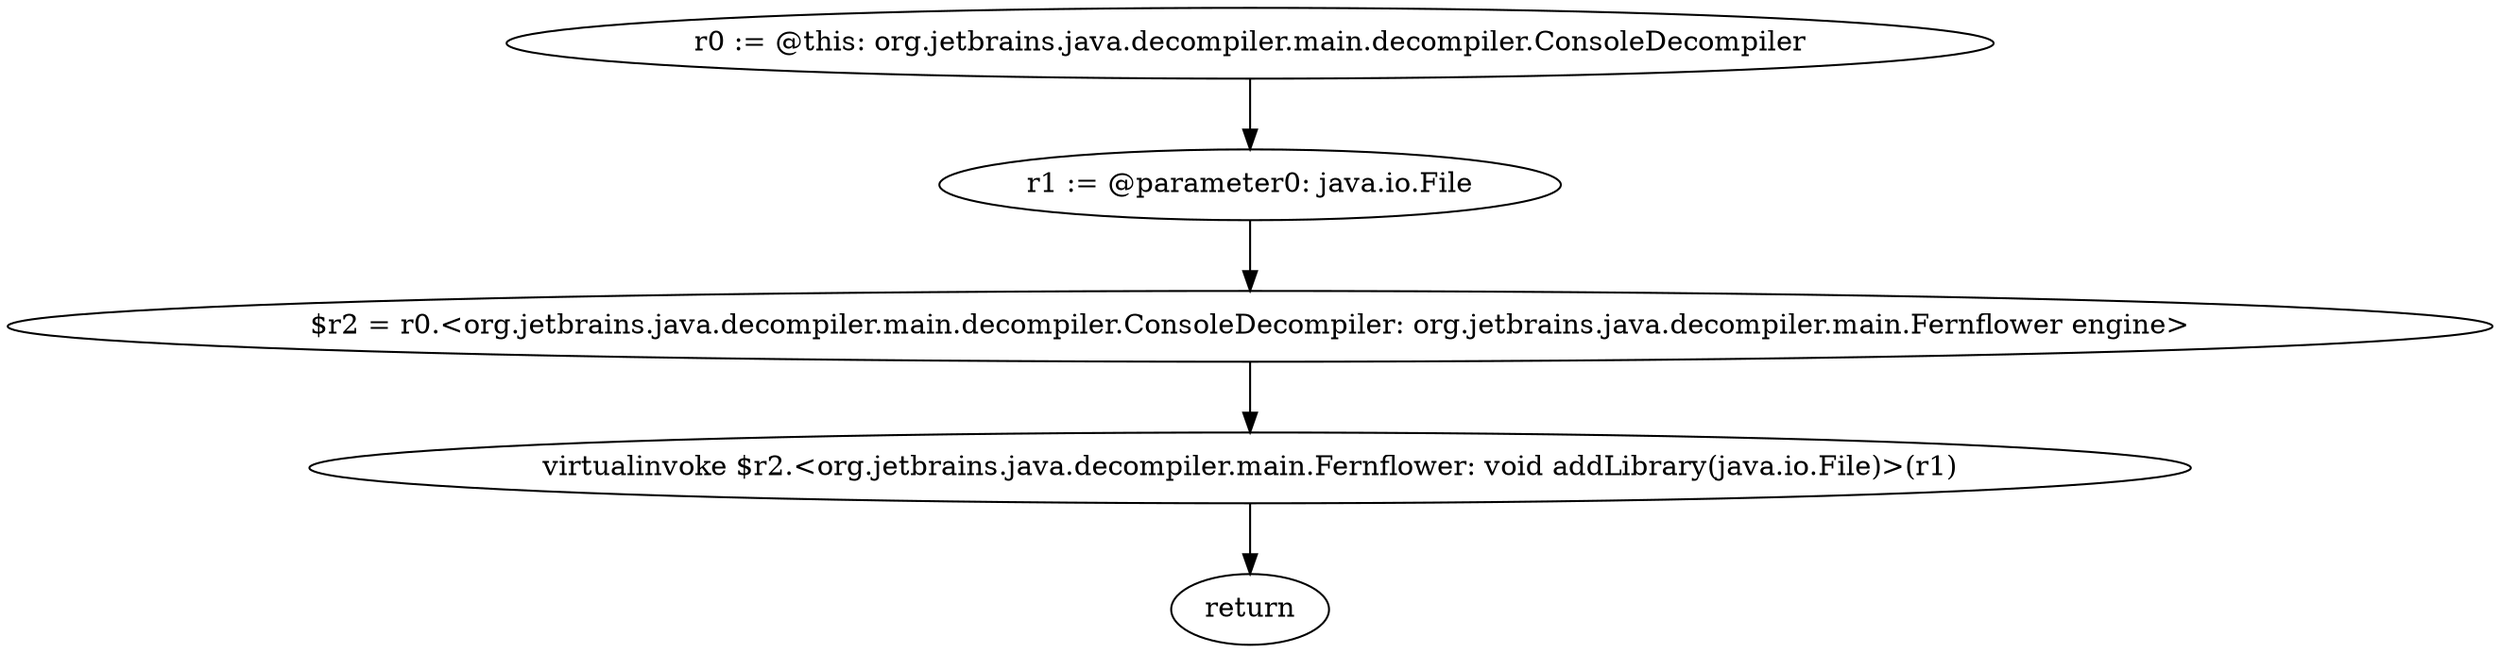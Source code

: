 digraph "unitGraph" {
    "r0 := @this: org.jetbrains.java.decompiler.main.decompiler.ConsoleDecompiler"
    "r1 := @parameter0: java.io.File"
    "$r2 = r0.<org.jetbrains.java.decompiler.main.decompiler.ConsoleDecompiler: org.jetbrains.java.decompiler.main.Fernflower engine>"
    "virtualinvoke $r2.<org.jetbrains.java.decompiler.main.Fernflower: void addLibrary(java.io.File)>(r1)"
    "return"
    "r0 := @this: org.jetbrains.java.decompiler.main.decompiler.ConsoleDecompiler"->"r1 := @parameter0: java.io.File";
    "r1 := @parameter0: java.io.File"->"$r2 = r0.<org.jetbrains.java.decompiler.main.decompiler.ConsoleDecompiler: org.jetbrains.java.decompiler.main.Fernflower engine>";
    "$r2 = r0.<org.jetbrains.java.decompiler.main.decompiler.ConsoleDecompiler: org.jetbrains.java.decompiler.main.Fernflower engine>"->"virtualinvoke $r2.<org.jetbrains.java.decompiler.main.Fernflower: void addLibrary(java.io.File)>(r1)";
    "virtualinvoke $r2.<org.jetbrains.java.decompiler.main.Fernflower: void addLibrary(java.io.File)>(r1)"->"return";
}
